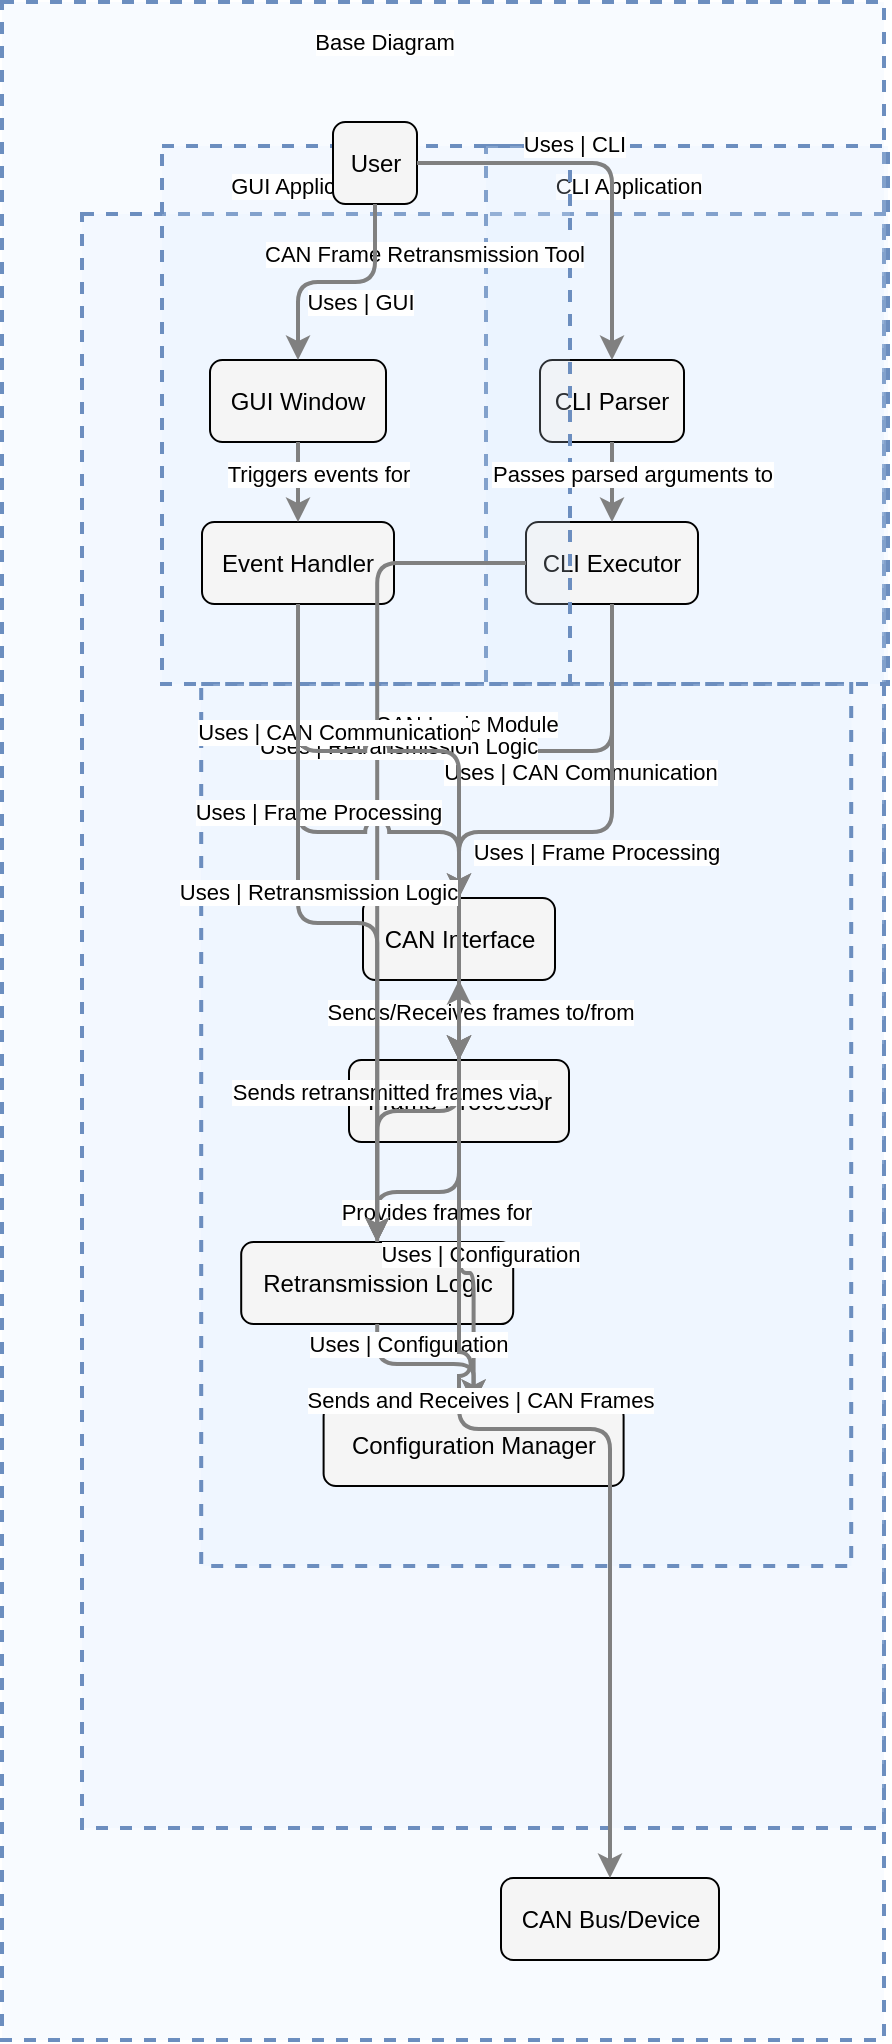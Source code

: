 <?xml version="1.0" encoding="UTF-8"?>
        <mxfile version="14.6.5" type="device">
          <diagram id="codeviz-diagram" name="System Diagram">
            <mxGraphModel dx="1000" dy="1000" grid="1" gridSize="10" guides="1" tooltips="1" connect="1" arrows="1" fold="1" page="1" pageScale="1" pageWidth="1169" pageHeight="827" math="0" shadow="0">
              <root>
                <mxCell id="0"/>
                <mxCell id="1" parent="0"/>
                <mxCell id="cli_app_boundary" value="" style="html=1;whiteSpace=wrap;container=1;fillColor=#dae8fc;strokeColor=#6c8ebf;dashed=1;fillOpacity=20;strokeWidth=2;containerType=none;recursiveResize=0;movable=1;resizable=1;autosize=0;dropTarget=0" vertex="1" parent="can_retransmission_tool_boundary">
                  <mxGeometry x="202" y="-34" width="201" height="269" as="geometry"/>
                </mxCell>
                <mxCell id="cli_app_boundary_label" value="CLI Application" style="edgeLabel;html=1;align=center;verticalAlign=middle;resizable=0;labelBackgroundColor=white;spacing=5" vertex="1" parent="can_retransmission_tool_boundary">
                  <mxGeometry x="210" y="-26" width="125" height="24" as="geometry"/>
                </mxCell>
<mxCell id="gui_app_boundary" value="" style="html=1;whiteSpace=wrap;container=1;fillColor=#dae8fc;strokeColor=#6c8ebf;dashed=1;fillOpacity=20;strokeWidth=2;containerType=none;recursiveResize=0;movable=1;resizable=1;autosize=0;dropTarget=0" vertex="1" parent="can_retransmission_tool_boundary">
                  <mxGeometry x="40" y="-34" width="204" height="269" as="geometry"/>
                </mxCell>
                <mxCell id="gui_app_boundary_label" value="GUI Application" style="edgeLabel;html=1;align=center;verticalAlign=middle;resizable=0;labelBackgroundColor=white;spacing=5" vertex="1" parent="can_retransmission_tool_boundary">
                  <mxGeometry x="48" y="-26" width="128" height="24" as="geometry"/>
                </mxCell>
<mxCell id="can_logic_module_boundary" value="" style="html=1;whiteSpace=wrap;container=1;fillColor=#dae8fc;strokeColor=#6c8ebf;dashed=1;fillOpacity=20;strokeWidth=2;containerType=none;recursiveResize=0;movable=1;resizable=1;autosize=0;dropTarget=0" vertex="1" parent="can_retransmission_tool_boundary">
                  <mxGeometry x="59.6" y="235" width="325" height="441" as="geometry"/>
                </mxCell>
                <mxCell id="can_logic_module_boundary_label" value="CAN Logic Module" style="edgeLabel;html=1;align=center;verticalAlign=middle;resizable=0;labelBackgroundColor=white;spacing=5" vertex="1" parent="can_retransmission_tool_boundary">
                  <mxGeometry x="67.6" y="243" width="249" height="24" as="geometry"/>
                </mxCell>
<mxCell id="can_retransmission_tool_boundary" value="" style="html=1;whiteSpace=wrap;container=1;fillColor=#dae8fc;strokeColor=#6c8ebf;dashed=1;fillOpacity=20;strokeWidth=2;containerType=none;recursiveResize=0;movable=1;resizable=1;autosize=0;dropTarget=0" vertex="1" parent="base-diagram-group">
                  <mxGeometry x="40" y="106" width="401" height="807" as="geometry"/>
                </mxCell>
                <mxCell id="can_retransmission_tool_boundary_label" value="CAN Frame Retransmission Tool" style="edgeLabel;html=1;align=center;verticalAlign=middle;resizable=0;labelBackgroundColor=white;spacing=5" vertex="1" parent="base-diagram-group">
                  <mxGeometry x="48" y="114" width="325" height="24" as="geometry"/>
                </mxCell>
<mxCell id="base-diagram-group" value="" style="html=1;whiteSpace=wrap;container=1;fillColor=#dae8fc;strokeColor=#6c8ebf;dashed=1;fillOpacity=20;strokeWidth=2;containerType=none;recursiveResize=0;movable=1;resizable=1;autosize=0;dropTarget=0" vertex="1" parent="1">
                  <mxGeometry x="20" y="0" width="441" height="1019" as="geometry"/>
                </mxCell>
                <mxCell id="base-diagram-group_label" value="Base Diagram" style="edgeLabel;html=1;align=center;verticalAlign=middle;resizable=0;labelBackgroundColor=white;spacing=5" vertex="1" parent="1">
                  <mxGeometry x="28" y="8" width="365" height="24" as="geometry"/>
                </mxCell>
                <mxCell id="user" value="User" style="rounded=1;whiteSpace=wrap;html=1;fillColor=#f5f5f5" vertex="1" parent="base-diagram-group">
                      <mxGeometry x="165.5" y="60" width="42" height="41" as="geometry"/>
                    </mxCell>
<mxCell id="can_bus" value="CAN Bus/Device" style="rounded=1;whiteSpace=wrap;html=1;fillColor=#f5f5f5" vertex="1" parent="base-diagram-group">
                      <mxGeometry x="249.5" y="938" width="109" height="41" as="geometry"/>
                    </mxCell>
<mxCell id="cli_parser" value="CLI Parser" style="rounded=1;whiteSpace=wrap;html=1;fillColor=#f5f5f5" vertex="1" parent="cli_app_boundary">
                      <mxGeometry x="27" y="107" width="72" height="41" as="geometry"/>
                    </mxCell>
<mxCell id="cli_executor" value="CLI Executor" style="rounded=1;whiteSpace=wrap;html=1;fillColor=#f5f5f5" vertex="1" parent="cli_app_boundary">
                      <mxGeometry x="20" y="188" width="86" height="41" as="geometry"/>
                    </mxCell>
<mxCell id="gui_window" value="GUI Window" style="rounded=1;whiteSpace=wrap;html=1;fillColor=#f5f5f5" vertex="1" parent="gui_app_boundary">
                      <mxGeometry x="24" y="107" width="88" height="41" as="geometry"/>
                    </mxCell>
<mxCell id="event_handler" value="Event Handler" style="rounded=1;whiteSpace=wrap;html=1;fillColor=#f5f5f5" vertex="1" parent="gui_app_boundary">
                      <mxGeometry x="20" y="188" width="96" height="41" as="geometry"/>
                    </mxCell>
<mxCell id="can_interface" value="CAN Interface" style="rounded=1;whiteSpace=wrap;html=1;fillColor=#f5f5f5" vertex="1" parent="can_logic_module_boundary">
                      <mxGeometry x="80.9" y="107" width="96" height="41" as="geometry"/>
                    </mxCell>
<mxCell id="frame_processor" value="Frame Processor" style="rounded=1;whiteSpace=wrap;html=1;fillColor=#f5f5f5" vertex="1" parent="can_logic_module_boundary">
                      <mxGeometry x="73.9" y="188" width="110" height="41" as="geometry"/>
                    </mxCell>
<mxCell id="retransmission_logic" value="Retransmission Logic" style="rounded=1;whiteSpace=wrap;html=1;fillColor=#f5f5f5" vertex="1" parent="can_logic_module_boundary">
                      <mxGeometry x="20" y="279" width="136" height="41" as="geometry"/>
                    </mxCell>
<mxCell id="config_manager" value="Configuration Manager" style="rounded=1;whiteSpace=wrap;html=1;fillColor=#f5f5f5" vertex="1" parent="can_logic_module_boundary">
                      <mxGeometry x="61.2" y="360" width="150" height="41" as="geometry"/>
                    </mxCell>
                <mxCell id="edge-e-cli_parser-cli_executor" style="edgeStyle=orthogonalEdgeStyle;rounded=1;orthogonalLoop=1;jettySize=auto;html=1;strokeColor=#808080;strokeWidth=2;jumpStyle=arc;jumpSize=10;spacing=15;labelBackgroundColor=white;labelBorderColor=none" edge="1" parent="1" source="cli_parser" target="cli_executor">
                    <mxGeometry relative="1" as="geometry"/>
                  </mxCell>
                  <mxCell id="edge-e-cli_parser-cli_executor_label" value="Passes parsed arguments to" style="edgeLabel;html=1;align=center;verticalAlign=middle;resizable=0;points=[];" vertex="1" connectable="0" parent="edge-e-cli_parser-cli_executor">
                    <mxGeometry x="-0.2" y="10" relative="1" as="geometry">
                      <mxPoint as="offset"/>
                    </mxGeometry>
                  </mxCell>
<mxCell id="edge-e-gui_window-event_handler" style="edgeStyle=orthogonalEdgeStyle;rounded=1;orthogonalLoop=1;jettySize=auto;html=1;strokeColor=#808080;strokeWidth=2;jumpStyle=arc;jumpSize=10;spacing=15;labelBackgroundColor=white;labelBorderColor=none" edge="1" parent="1" source="gui_window" target="event_handler">
                    <mxGeometry relative="1" as="geometry"/>
                  </mxCell>
                  <mxCell id="edge-e-gui_window-event_handler_label" value="Triggers events for" style="edgeLabel;html=1;align=center;verticalAlign=middle;resizable=0;points=[];" vertex="1" connectable="0" parent="edge-e-gui_window-event_handler">
                    <mxGeometry x="-0.2" y="10" relative="1" as="geometry">
                      <mxPoint as="offset"/>
                    </mxGeometry>
                  </mxCell>
<mxCell id="edge-e-can_interface-frame_processor" style="edgeStyle=orthogonalEdgeStyle;rounded=1;orthogonalLoop=1;jettySize=auto;html=1;strokeColor=#808080;strokeWidth=2;jumpStyle=arc;jumpSize=10;spacing=15;labelBackgroundColor=white;labelBorderColor=none" edge="1" parent="1" source="can_interface" target="frame_processor">
                    <mxGeometry relative="1" as="geometry"/>
                  </mxCell>
                  <mxCell id="edge-e-can_interface-frame_processor_label" value="Sends/Receives frames to/from" style="edgeLabel;html=1;align=center;verticalAlign=middle;resizable=0;points=[];" vertex="1" connectable="0" parent="edge-e-can_interface-frame_processor">
                    <mxGeometry x="-0.2" y="10" relative="1" as="geometry">
                      <mxPoint as="offset"/>
                    </mxGeometry>
                  </mxCell>
<mxCell id="edge-e-frame_processor-retransmission_logic" style="edgeStyle=orthogonalEdgeStyle;rounded=1;orthogonalLoop=1;jettySize=auto;html=1;strokeColor=#808080;strokeWidth=2;jumpStyle=arc;jumpSize=10;spacing=15;labelBackgroundColor=white;labelBorderColor=none" edge="1" parent="1" source="frame_processor" target="retransmission_logic">
                    <mxGeometry relative="1" as="geometry"/>
                  </mxCell>
                  <mxCell id="edge-e-frame_processor-retransmission_logic_label" value="Provides frames for" style="edgeLabel;html=1;align=center;verticalAlign=middle;resizable=0;points=[];" vertex="1" connectable="0" parent="edge-e-frame_processor-retransmission_logic">
                    <mxGeometry x="-0.2" y="10" relative="1" as="geometry">
                      <mxPoint as="offset"/>
                    </mxGeometry>
                  </mxCell>
<mxCell id="edge-e-retransmission_logic-can_interface" style="edgeStyle=orthogonalEdgeStyle;rounded=1;orthogonalLoop=1;jettySize=auto;html=1;strokeColor=#808080;strokeWidth=2;jumpStyle=arc;jumpSize=10;spacing=15;labelBackgroundColor=white;labelBorderColor=none" edge="1" parent="1" source="retransmission_logic" target="can_interface">
                    <mxGeometry relative="1" as="geometry"/>
                  </mxCell>
                  <mxCell id="edge-e-retransmission_logic-can_interface_label" value="Sends retransmitted frames via" style="edgeLabel;html=1;align=center;verticalAlign=middle;resizable=0;points=[];" vertex="1" connectable="0" parent="edge-e-retransmission_logic-can_interface">
                    <mxGeometry x="-0.2" y="10" relative="1" as="geometry">
                      <mxPoint as="offset"/>
                    </mxGeometry>
                  </mxCell>
<mxCell id="edge-e-frame_processor-config_manager" style="edgeStyle=orthogonalEdgeStyle;rounded=1;orthogonalLoop=1;jettySize=auto;html=1;strokeColor=#808080;strokeWidth=2;jumpStyle=arc;jumpSize=10;spacing=15;labelBackgroundColor=white;labelBorderColor=none" edge="1" parent="1" source="frame_processor" target="config_manager">
                    <mxGeometry relative="1" as="geometry"/>
                  </mxCell>
                  <mxCell id="edge-e-frame_processor-config_manager_label" value="Uses | Configuration" style="edgeLabel;html=1;align=center;verticalAlign=middle;resizable=0;points=[];" vertex="1" connectable="0" parent="edge-e-frame_processor-config_manager">
                    <mxGeometry x="-0.2" y="10" relative="1" as="geometry">
                      <mxPoint as="offset"/>
                    </mxGeometry>
                  </mxCell>
<mxCell id="edge-e-retransmission_logic-config_manager" style="edgeStyle=orthogonalEdgeStyle;rounded=1;orthogonalLoop=1;jettySize=auto;html=1;strokeColor=#808080;strokeWidth=2;jumpStyle=arc;jumpSize=10;spacing=15;labelBackgroundColor=white;labelBorderColor=none" edge="1" parent="1" source="retransmission_logic" target="config_manager">
                    <mxGeometry relative="1" as="geometry"/>
                  </mxCell>
                  <mxCell id="edge-e-retransmission_logic-config_manager_label" value="Uses | Configuration" style="edgeLabel;html=1;align=center;verticalAlign=middle;resizable=0;points=[];" vertex="1" connectable="0" parent="edge-e-retransmission_logic-config_manager">
                    <mxGeometry x="-0.2" y="10" relative="1" as="geometry">
                      <mxPoint as="offset"/>
                    </mxGeometry>
                  </mxCell>
<mxCell id="edge-e-user-cli_parser" style="edgeStyle=orthogonalEdgeStyle;rounded=1;orthogonalLoop=1;jettySize=auto;html=1;strokeColor=#808080;strokeWidth=2;jumpStyle=arc;jumpSize=10;spacing=15;labelBackgroundColor=white;labelBorderColor=none" edge="1" parent="1" source="user" target="cli_parser">
                    <mxGeometry relative="1" as="geometry"/>
                  </mxCell>
                  <mxCell id="edge-e-user-cli_parser_label" value="Uses | CLI" style="edgeLabel;html=1;align=center;verticalAlign=middle;resizable=0;points=[];" vertex="1" connectable="0" parent="edge-e-user-cli_parser">
                    <mxGeometry x="-0.2" y="10" relative="1" as="geometry">
                      <mxPoint as="offset"/>
                    </mxGeometry>
                  </mxCell>
<mxCell id="edge-e-user-gui_window" style="edgeStyle=orthogonalEdgeStyle;rounded=1;orthogonalLoop=1;jettySize=auto;html=1;strokeColor=#808080;strokeWidth=2;jumpStyle=arc;jumpSize=10;spacing=15;labelBackgroundColor=white;labelBorderColor=none" edge="1" parent="1" source="user" target="gui_window">
                    <mxGeometry relative="1" as="geometry"/>
                  </mxCell>
                  <mxCell id="edge-e-user-gui_window_label" value="Uses | GUI" style="edgeLabel;html=1;align=center;verticalAlign=middle;resizable=0;points=[];" vertex="1" connectable="0" parent="edge-e-user-gui_window">
                    <mxGeometry x="-0.2" y="10" relative="1" as="geometry">
                      <mxPoint as="offset"/>
                    </mxGeometry>
                  </mxCell>
<mxCell id="edge-e-cli_executor-can_interface" style="edgeStyle=orthogonalEdgeStyle;rounded=1;orthogonalLoop=1;jettySize=auto;html=1;strokeColor=#808080;strokeWidth=2;jumpStyle=arc;jumpSize=10;spacing=15;labelBackgroundColor=white;labelBorderColor=none" edge="1" parent="1" source="cli_executor" target="can_interface">
                    <mxGeometry relative="1" as="geometry"/>
                  </mxCell>
                  <mxCell id="edge-e-cli_executor-can_interface_label" value="Uses | CAN Communication" style="edgeLabel;html=1;align=center;verticalAlign=middle;resizable=0;points=[];" vertex="1" connectable="0" parent="edge-e-cli_executor-can_interface">
                    <mxGeometry x="-0.2" y="10" relative="1" as="geometry">
                      <mxPoint as="offset"/>
                    </mxGeometry>
                  </mxCell>
<mxCell id="edge-e-cli_executor-frame_processor" style="edgeStyle=orthogonalEdgeStyle;rounded=1;orthogonalLoop=1;jettySize=auto;html=1;strokeColor=#808080;strokeWidth=2;jumpStyle=arc;jumpSize=10;spacing=15;labelBackgroundColor=white;labelBorderColor=none" edge="1" parent="1" source="cli_executor" target="frame_processor">
                    <mxGeometry relative="1" as="geometry"/>
                  </mxCell>
                  <mxCell id="edge-e-cli_executor-frame_processor_label" value="Uses | Frame Processing" style="edgeLabel;html=1;align=center;verticalAlign=middle;resizable=0;points=[];" vertex="1" connectable="0" parent="edge-e-cli_executor-frame_processor">
                    <mxGeometry x="-0.2" y="10" relative="1" as="geometry">
                      <mxPoint as="offset"/>
                    </mxGeometry>
                  </mxCell>
<mxCell id="edge-e-cli_executor-retransmission_logic" style="edgeStyle=orthogonalEdgeStyle;rounded=1;orthogonalLoop=1;jettySize=auto;html=1;strokeColor=#808080;strokeWidth=2;jumpStyle=arc;jumpSize=10;spacing=15;labelBackgroundColor=white;labelBorderColor=none" edge="1" parent="1" source="cli_executor" target="retransmission_logic">
                    <mxGeometry relative="1" as="geometry"/>
                  </mxCell>
                  <mxCell id="edge-e-cli_executor-retransmission_logic_label" value="Uses | Retransmission Logic" style="edgeLabel;html=1;align=center;verticalAlign=middle;resizable=0;points=[];" vertex="1" connectable="0" parent="edge-e-cli_executor-retransmission_logic">
                    <mxGeometry x="-0.2" y="10" relative="1" as="geometry">
                      <mxPoint as="offset"/>
                    </mxGeometry>
                  </mxCell>
<mxCell id="edge-e-event_handler-can_interface" style="edgeStyle=orthogonalEdgeStyle;rounded=1;orthogonalLoop=1;jettySize=auto;html=1;strokeColor=#808080;strokeWidth=2;jumpStyle=arc;jumpSize=10;spacing=15;labelBackgroundColor=white;labelBorderColor=none" edge="1" parent="1" source="event_handler" target="can_interface">
                    <mxGeometry relative="1" as="geometry"/>
                  </mxCell>
                  <mxCell id="edge-e-event_handler-can_interface_label" value="Uses | CAN Communication" style="edgeLabel;html=1;align=center;verticalAlign=middle;resizable=0;points=[];" vertex="1" connectable="0" parent="edge-e-event_handler-can_interface">
                    <mxGeometry x="-0.2" y="10" relative="1" as="geometry">
                      <mxPoint as="offset"/>
                    </mxGeometry>
                  </mxCell>
<mxCell id="edge-e-event_handler-frame_processor" style="edgeStyle=orthogonalEdgeStyle;rounded=1;orthogonalLoop=1;jettySize=auto;html=1;strokeColor=#808080;strokeWidth=2;jumpStyle=arc;jumpSize=10;spacing=15;labelBackgroundColor=white;labelBorderColor=none" edge="1" parent="1" source="event_handler" target="frame_processor">
                    <mxGeometry relative="1" as="geometry"/>
                  </mxCell>
                  <mxCell id="edge-e-event_handler-frame_processor_label" value="Uses | Frame Processing" style="edgeLabel;html=1;align=center;verticalAlign=middle;resizable=0;points=[];" vertex="1" connectable="0" parent="edge-e-event_handler-frame_processor">
                    <mxGeometry x="-0.2" y="10" relative="1" as="geometry">
                      <mxPoint as="offset"/>
                    </mxGeometry>
                  </mxCell>
<mxCell id="edge-e-event_handler-retransmission_logic" style="edgeStyle=orthogonalEdgeStyle;rounded=1;orthogonalLoop=1;jettySize=auto;html=1;strokeColor=#808080;strokeWidth=2;jumpStyle=arc;jumpSize=10;spacing=15;labelBackgroundColor=white;labelBorderColor=none" edge="1" parent="1" source="event_handler" target="retransmission_logic">
                    <mxGeometry relative="1" as="geometry"/>
                  </mxCell>
                  <mxCell id="edge-e-event_handler-retransmission_logic_label" value="Uses | Retransmission Logic" style="edgeLabel;html=1;align=center;verticalAlign=middle;resizable=0;points=[];" vertex="1" connectable="0" parent="edge-e-event_handler-retransmission_logic">
                    <mxGeometry x="-0.2" y="10" relative="1" as="geometry">
                      <mxPoint as="offset"/>
                    </mxGeometry>
                  </mxCell>
<mxCell id="edge-e-can_interface-can_bus" style="edgeStyle=orthogonalEdgeStyle;rounded=1;orthogonalLoop=1;jettySize=auto;html=1;strokeColor=#808080;strokeWidth=2;jumpStyle=arc;jumpSize=10;spacing=15;labelBackgroundColor=white;labelBorderColor=none" edge="1" parent="1" source="can_interface" target="can_bus">
                    <mxGeometry relative="1" as="geometry"/>
                  </mxCell>
                  <mxCell id="edge-e-can_interface-can_bus_label" value="Sends and Receives | CAN Frames" style="edgeLabel;html=1;align=center;verticalAlign=middle;resizable=0;points=[];" vertex="1" connectable="0" parent="edge-e-can_interface-can_bus">
                    <mxGeometry x="-0.2" y="10" relative="1" as="geometry">
                      <mxPoint as="offset"/>
                    </mxGeometry>
                  </mxCell>
              </root>
            </mxGraphModel>
          </diagram>
        </mxfile>
